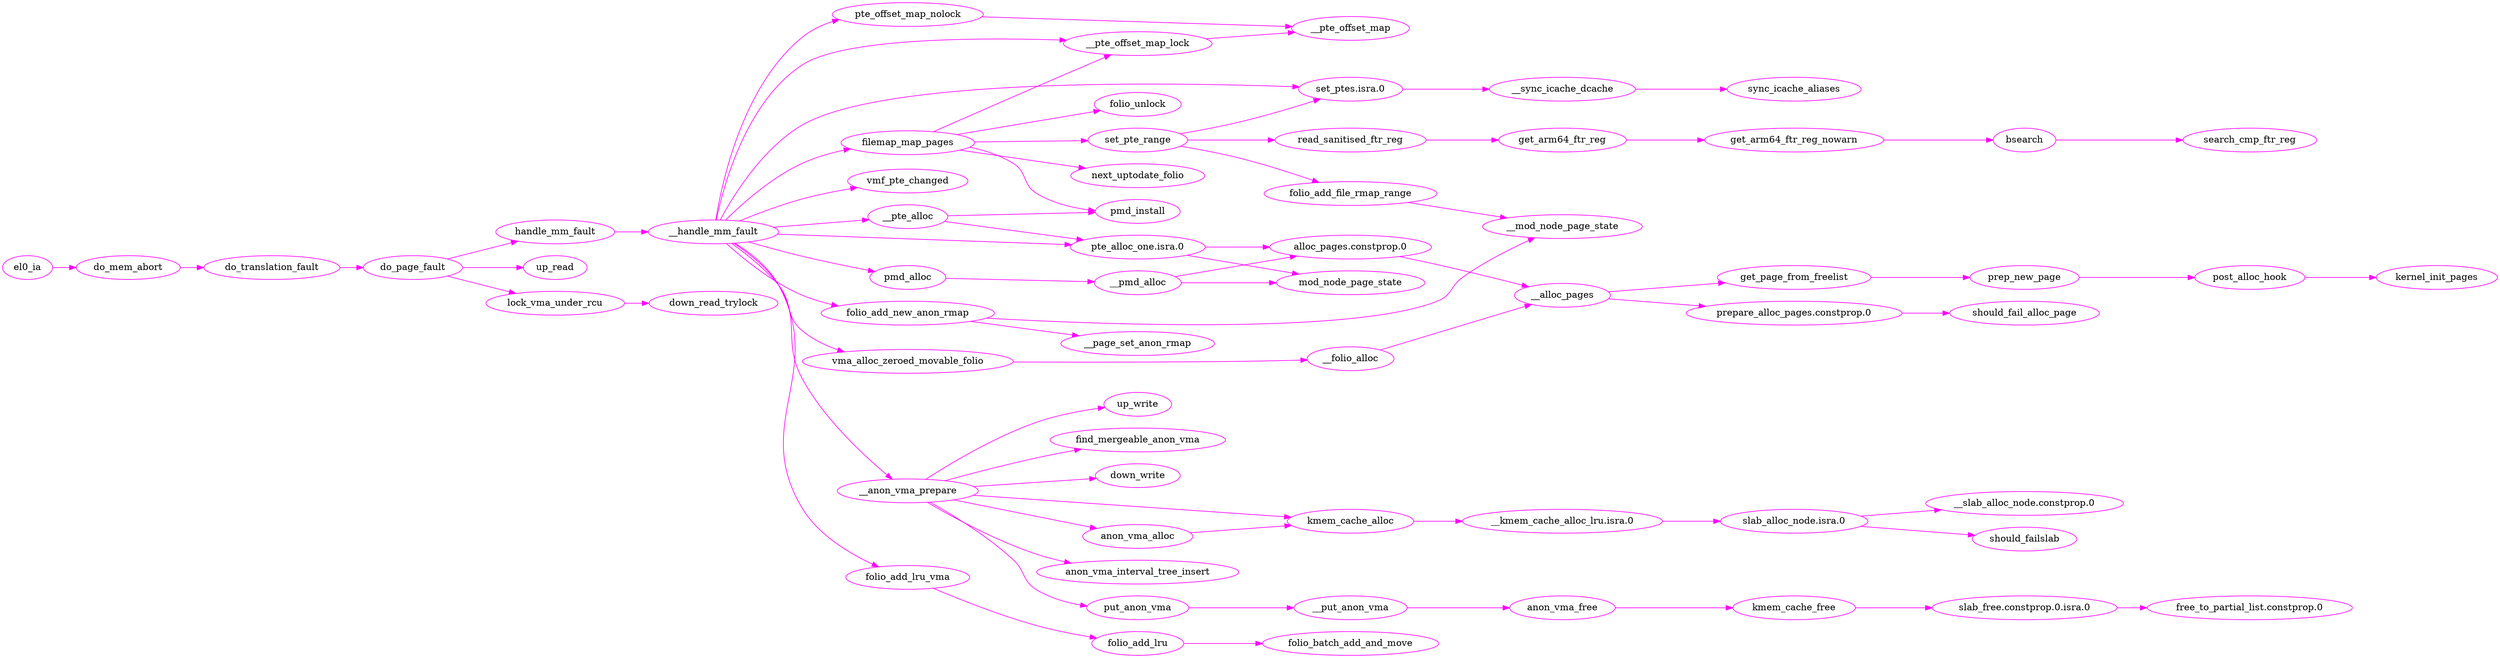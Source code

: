 digraph followpath {
rankdir=LR;
    "get_arm64_ftr_reg" [color="magenta"];
    "do_translation_fault" [color="magenta"];
    "folio_add_lru" [color="magenta"];
    "handle_mm_fault" [color="magenta"];
    "set_ptes.isra.0" [color="magenta"];
    "alloc_pages.constprop.0" [color="magenta"];
    "__kmem_cache_alloc_lru.isra.0" [color="magenta"];
    "__pmd_alloc" [color="magenta"];
    "folio_unlock" [color="magenta"];
    "__handle_mm_fault" [color="magenta"];
    "do_page_fault" [color="magenta"];
    "sync_icache_aliases" [color="magenta"];
    "slab_alloc_node.isra.0" [color="magenta"];
    "kernel_init_pages" [color="magenta"];
    "__slab_alloc_node.constprop.0" [color="magenta"];
    "down_write" [color="magenta"];
    "next_uptodate_folio" [color="magenta"];
    "pte_offset_map_nolock" [color="magenta"];
    "__pte_offset_map_lock" [color="magenta"];
    "__page_set_anon_rmap" [color="magenta"];
    "__pte_alloc" [color="magenta"];
    "kmem_cache_free" [color="magenta"];
    "set_pte_range" [color="magenta"];
    "vmf_pte_changed" [color="magenta"];
    "folio_add_file_rmap_range" [color="magenta"];
    "up_read" [color="magenta"];
    "__folio_alloc" [color="magenta"];
    "folio_batch_add_and_move" [color="magenta"];
    "do_mem_abort" [color="magenta"];
    "pmd_alloc" [color="magenta"];
    "folio_add_new_anon_rmap" [color="magenta"];
    "__mod_node_page_state" [color="magenta"];
    "slab_free.constprop.0.isra.0" [color="magenta"];
    "anon_vma_interval_tree_insert" [color="magenta"];
    "pte_alloc_one.isra.0" [color="magenta"];
    "__put_anon_vma" [color="magenta"];
    "__pte_offset_map" [color="magenta"];
    "get_arm64_ftr_reg_nowarn" [color="magenta"];
    "prepare_alloc_pages.constprop.0" [color="magenta"];
    "should_failslab" [color="magenta"];
    "filemap_map_pages" [color="magenta"];
    "__sync_icache_dcache" [color="magenta"];
    "down_read_trylock" [color="magenta"];
    "put_anon_vma" [color="magenta"];
    "prep_new_page" [color="magenta"];
    "__anon_vma_prepare" [color="magenta"];
    "should_fail_alloc_page" [color="magenta"];
    "search_cmp_ftr_reg" [color="magenta"];
    "kmem_cache_alloc" [color="magenta"];
    "mod_node_page_state" [color="magenta"];
    "post_alloc_hook" [color="magenta"];
    "up_write" [color="magenta"];
    "lock_vma_under_rcu" [color="magenta"];
    "__alloc_pages" [color="magenta"];
    "free_to_partial_list.constprop.0" [color="magenta"];
    "find_mergeable_anon_vma" [color="magenta"];
    "bsearch" [color="magenta"];
    "el0_ia" [color="magenta"];
    "folio_add_lru_vma" [color="magenta"];
    "get_page_from_freelist" [color="magenta"];
    "read_sanitised_ftr_reg" [color="magenta"];
    "vma_alloc_zeroed_movable_folio" [color="magenta"];
    "anon_vma_alloc" [color="magenta"];
    "anon_vma_free" [color="magenta"];
    "pmd_install" [color="magenta"];
    "__pte_alloc" -> "pte_alloc_one.isra.0" [color="magenta"];
    "__pte_alloc" -> "pmd_install" [color="magenta"];
    "pte_offset_map_nolock" -> "__pte_offset_map" [color="magenta"];
    "__pte_offset_map_lock" -> "__pte_offset_map" [color="magenta"];
    "get_arm64_ftr_reg" -> "get_arm64_ftr_reg_nowarn" [color="magenta"];
    "slab_alloc_node.isra.0" -> "__slab_alloc_node.constprop.0" [color="magenta"];
    "slab_alloc_node.isra.0" -> "should_failslab" [color="magenta"];
    "pmd_alloc" -> "__pmd_alloc" [color="magenta"];
    "get_page_from_freelist" -> "prep_new_page" [color="magenta"];
    "kmem_cache_free" -> "slab_free.constprop.0.isra.0" [color="magenta"];
    "folio_add_lru_vma" -> "folio_add_lru" [color="magenta"];
    "__anon_vma_prepare" -> "kmem_cache_alloc" [color="magenta"];
    "__anon_vma_prepare" -> "find_mergeable_anon_vma" [color="magenta"];
    "__anon_vma_prepare" -> "down_write" [color="magenta"];
    "__anon_vma_prepare" -> "put_anon_vma" [color="magenta"];
    "__anon_vma_prepare" -> "anon_vma_alloc" [color="magenta"];
    "__anon_vma_prepare" -> "anon_vma_interval_tree_insert" [color="magenta"];
    "__anon_vma_prepare" -> "up_write" [color="magenta"];
    "kmem_cache_alloc" -> "__kmem_cache_alloc_lru.isra.0" [color="magenta"];
    "alloc_pages.constprop.0" -> "__alloc_pages" [color="magenta"];
    "prepare_alloc_pages.constprop.0" -> "should_fail_alloc_page" [color="magenta"];
    "set_ptes.isra.0" -> "__sync_icache_dcache" [color="magenta"];
    "read_sanitised_ftr_reg" -> "get_arm64_ftr_reg" [color="magenta"];
    "pte_alloc_one.isra.0" -> "mod_node_page_state" [color="magenta"];
    "pte_alloc_one.isra.0" -> "alloc_pages.constprop.0" [color="magenta"];
    "put_anon_vma" -> "__put_anon_vma" [color="magenta"];
    "do_mem_abort" -> "do_translation_fault" [color="magenta"];
    "vma_alloc_zeroed_movable_folio" -> "__folio_alloc" [color="magenta"];
    "set_pte_range" -> "folio_add_file_rmap_range" [color="magenta"];
    "set_pte_range" -> "set_ptes.isra.0" [color="magenta"];
    "set_pte_range" -> "read_sanitised_ftr_reg" [color="magenta"];
    "bsearch" -> "search_cmp_ftr_reg" [color="magenta"];
    "__pmd_alloc" -> "alloc_pages.constprop.0" [color="magenta"];
    "__pmd_alloc" -> "mod_node_page_state" [color="magenta"];
    "folio_add_file_rmap_range" -> "__mod_node_page_state" [color="magenta"];
    "__handle_mm_fault" -> "folio_add_lru_vma" [color="magenta"];
    "__handle_mm_fault" -> "pte_alloc_one.isra.0" [color="magenta"];
    "__handle_mm_fault" -> "__pte_alloc" [color="magenta"];
    "__handle_mm_fault" -> "pmd_alloc" [color="magenta"];
    "__handle_mm_fault" -> "set_ptes.isra.0" [color="magenta"];
    "__handle_mm_fault" -> "vma_alloc_zeroed_movable_folio" [color="magenta"];
    "__handle_mm_fault" -> "pte_offset_map_nolock" [color="magenta"];
    "__handle_mm_fault" -> "vmf_pte_changed" [color="magenta"];
    "__handle_mm_fault" -> "__anon_vma_prepare" [color="magenta"];
    "__handle_mm_fault" -> "folio_add_new_anon_rmap" [color="magenta"];
    "__handle_mm_fault" -> "filemap_map_pages" [color="magenta"];
    "__handle_mm_fault" -> "__pte_offset_map_lock" [color="magenta"];
    "folio_add_lru" -> "folio_batch_add_and_move" [color="magenta"];
    "handle_mm_fault" -> "__handle_mm_fault" [color="magenta"];
    "slab_free.constprop.0.isra.0" -> "free_to_partial_list.constprop.0" [color="magenta"];
    "anon_vma_alloc" -> "kmem_cache_alloc" [color="magenta"];
    "lock_vma_under_rcu" -> "down_read_trylock" [color="magenta"];
    "__put_anon_vma" -> "anon_vma_free" [color="magenta"];
    "post_alloc_hook" -> "kernel_init_pages" [color="magenta"];
    "__folio_alloc" -> "__alloc_pages" [color="magenta"];
    "anon_vma_free" -> "kmem_cache_free" [color="magenta"];
    "prep_new_page" -> "post_alloc_hook" [color="magenta"];
    "do_translation_fault" -> "do_page_fault" [color="magenta"];
    "__sync_icache_dcache" -> "sync_icache_aliases" [color="magenta"];
    "folio_add_new_anon_rmap" -> "__mod_node_page_state" [color="magenta"];
    "folio_add_new_anon_rmap" -> "__page_set_anon_rmap" [color="magenta"];
    "__kmem_cache_alloc_lru.isra.0" -> "slab_alloc_node.isra.0" [color="magenta"];
    "do_page_fault" -> "up_read" [color="magenta"];
    "do_page_fault" -> "lock_vma_under_rcu" [color="magenta"];
    "do_page_fault" -> "handle_mm_fault" [color="magenta"];
    "get_arm64_ftr_reg_nowarn" -> "bsearch" [color="magenta"];
    "el0_ia" -> "do_mem_abort" [color="magenta"];
    "filemap_map_pages" -> "next_uptodate_folio" [color="magenta"];
    "filemap_map_pages" -> "pmd_install" [color="magenta"];
    "filemap_map_pages" -> "__pte_offset_map_lock" [color="magenta"];
    "filemap_map_pages" -> "set_pte_range" [color="magenta"];
    "filemap_map_pages" -> "folio_unlock" [color="magenta"];
    "__alloc_pages" -> "prepare_alloc_pages.constprop.0" [color="magenta"];
    "__alloc_pages" -> "get_page_from_freelist" [color="magenta"];
}
